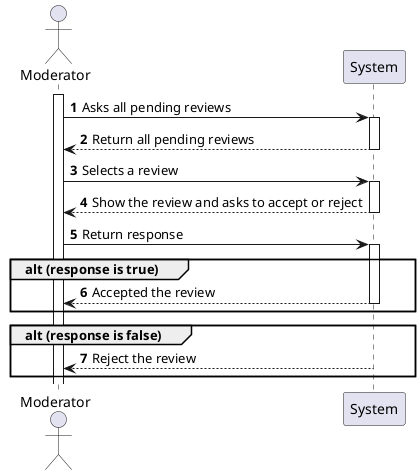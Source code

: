 @startuml
'https://plantuml.com/sequence-diagram

autoactivate on
autonumber

actor "Moderator" as Moderator
participant "System" as System

activate Moderator

Moderator -> System: Asks all pending reviews
System --> Moderator: Return all pending reviews
Moderator -> System: Selects a review
System --> Moderator: Show the review and asks to accept or reject
Moderator -> System: Return response
group alt (response is true)
System --> Moderator: Accepted the review
end alt
group alt (response is false)
System --> Moderator: Reject the review
end alt



@enduml
